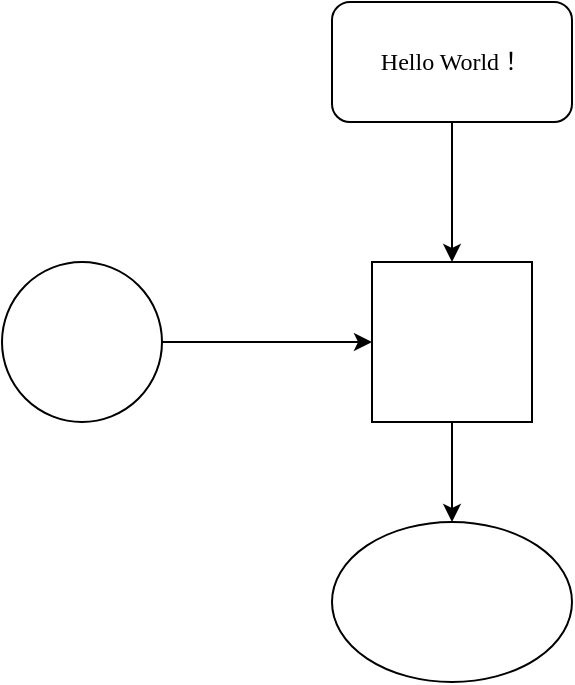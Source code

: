 <mxfile version="20.5.3" type="github">
  <diagram id="1NX-EiIDLTA8QGMtS9Su" name="Page-1">
    <mxGraphModel dx="738" dy="374" grid="1" gridSize="10" guides="1" tooltips="1" connect="1" arrows="1" fold="1" page="1" pageScale="1" pageWidth="850" pageHeight="1100" math="0" shadow="0">
      <root>
        <mxCell id="0" />
        <mxCell id="1" parent="0" />
        <mxCell id="GwHIe16ou9XjmFjGuvrJ-7" style="edgeStyle=orthogonalEdgeStyle;rounded=0;orthogonalLoop=1;jettySize=auto;html=1;exitX=0.5;exitY=1;exitDx=0;exitDy=0;entryX=0.5;entryY=0;entryDx=0;entryDy=0;" edge="1" parent="1" source="GwHIe16ou9XjmFjGuvrJ-1" target="GwHIe16ou9XjmFjGuvrJ-6">
          <mxGeometry relative="1" as="geometry" />
        </mxCell>
        <mxCell id="GwHIe16ou9XjmFjGuvrJ-1" value="" style="whiteSpace=wrap;html=1;aspect=fixed;" vertex="1" parent="1">
          <mxGeometry x="345" y="150" width="80" height="80" as="geometry" />
        </mxCell>
        <mxCell id="GwHIe16ou9XjmFjGuvrJ-3" style="edgeStyle=orthogonalEdgeStyle;rounded=0;orthogonalLoop=1;jettySize=auto;html=1;entryX=0;entryY=0.5;entryDx=0;entryDy=0;" edge="1" parent="1" source="GwHIe16ou9XjmFjGuvrJ-2" target="GwHIe16ou9XjmFjGuvrJ-1">
          <mxGeometry relative="1" as="geometry" />
        </mxCell>
        <mxCell id="GwHIe16ou9XjmFjGuvrJ-2" value="" style="ellipse;whiteSpace=wrap;html=1;aspect=fixed;" vertex="1" parent="1">
          <mxGeometry x="160" y="150" width="80" height="80" as="geometry" />
        </mxCell>
        <mxCell id="GwHIe16ou9XjmFjGuvrJ-5" style="edgeStyle=orthogonalEdgeStyle;rounded=0;orthogonalLoop=1;jettySize=auto;html=1;entryX=0.5;entryY=0;entryDx=0;entryDy=0;" edge="1" parent="1" source="GwHIe16ou9XjmFjGuvrJ-4" target="GwHIe16ou9XjmFjGuvrJ-1">
          <mxGeometry relative="1" as="geometry" />
        </mxCell>
        <mxCell id="GwHIe16ou9XjmFjGuvrJ-4" value="Hello World！" style="rounded=1;whiteSpace=wrap;html=1;fontFamily=Comic Sans MS;" vertex="1" parent="1">
          <mxGeometry x="325" y="20" width="120" height="60" as="geometry" />
        </mxCell>
        <mxCell id="GwHIe16ou9XjmFjGuvrJ-6" value="" style="ellipse;whiteSpace=wrap;html=1;" vertex="1" parent="1">
          <mxGeometry x="325" y="280" width="120" height="80" as="geometry" />
        </mxCell>
      </root>
    </mxGraphModel>
  </diagram>
</mxfile>
